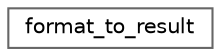 digraph "类继承关系图"
{
 // LATEX_PDF_SIZE
  bgcolor="transparent";
  edge [fontname=Helvetica,fontsize=10,labelfontname=Helvetica,labelfontsize=10];
  node [fontname=Helvetica,fontsize=10,shape=box,height=0.2,width=0.4];
  rankdir="LR";
  Node0 [id="Node000000",label="format_to_result",height=0.2,width=0.4,color="grey40", fillcolor="white", style="filled",URL="$structformat__to__result.html",tooltip=" "];
}
